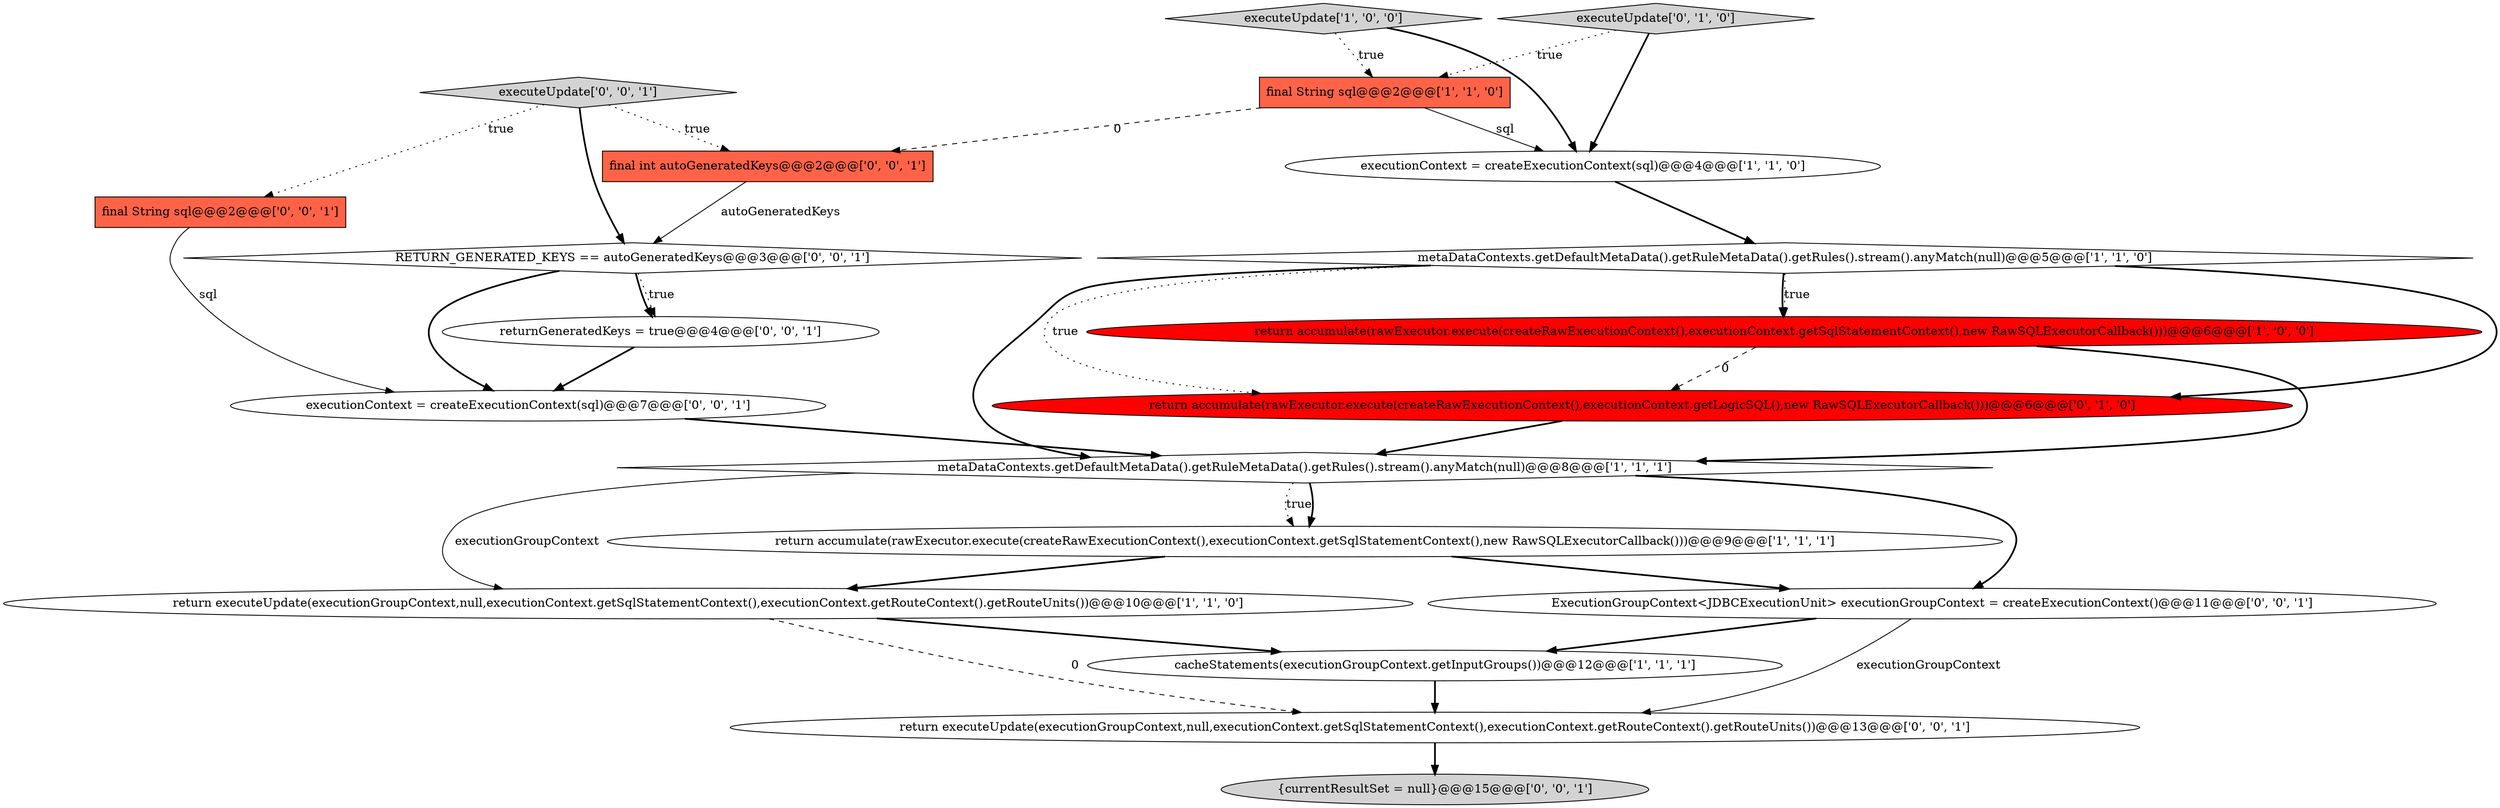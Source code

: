 digraph {
12 [style = filled, label = "final String sql@@@2@@@['0', '0', '1']", fillcolor = tomato, shape = box image = "AAA0AAABBB3BBB"];
2 [style = filled, label = "return accumulate(rawExecutor.execute(createRawExecutionContext(),executionContext.getSqlStatementContext(),new RawSQLExecutorCallback()))@@@9@@@['1', '1', '1']", fillcolor = white, shape = ellipse image = "AAA0AAABBB1BBB"];
6 [style = filled, label = "final String sql@@@2@@@['1', '1', '0']", fillcolor = tomato, shape = box image = "AAA0AAABBB1BBB"];
15 [style = filled, label = "{currentResultSet = null}@@@15@@@['0', '0', '1']", fillcolor = lightgray, shape = ellipse image = "AAA0AAABBB3BBB"];
18 [style = filled, label = "final int autoGeneratedKeys@@@2@@@['0', '0', '1']", fillcolor = tomato, shape = box image = "AAA0AAABBB3BBB"];
17 [style = filled, label = "executeUpdate['0', '0', '1']", fillcolor = lightgray, shape = diamond image = "AAA0AAABBB3BBB"];
3 [style = filled, label = "metaDataContexts.getDefaultMetaData().getRuleMetaData().getRules().stream().anyMatch(null)@@@8@@@['1', '1', '1']", fillcolor = white, shape = diamond image = "AAA0AAABBB1BBB"];
0 [style = filled, label = "return accumulate(rawExecutor.execute(createRawExecutionContext(),executionContext.getSqlStatementContext(),new RawSQLExecutorCallback()))@@@6@@@['1', '0', '0']", fillcolor = red, shape = ellipse image = "AAA1AAABBB1BBB"];
7 [style = filled, label = "metaDataContexts.getDefaultMetaData().getRuleMetaData().getRules().stream().anyMatch(null)@@@5@@@['1', '1', '0']", fillcolor = white, shape = diamond image = "AAA0AAABBB1BBB"];
8 [style = filled, label = "return executeUpdate(executionGroupContext,null,executionContext.getSqlStatementContext(),executionContext.getRouteContext().getRouteUnits())@@@10@@@['1', '1', '0']", fillcolor = white, shape = ellipse image = "AAA0AAABBB1BBB"];
10 [style = filled, label = "return accumulate(rawExecutor.execute(createRawExecutionContext(),executionContext.getLogicSQL(),new RawSQLExecutorCallback()))@@@6@@@['0', '1', '0']", fillcolor = red, shape = ellipse image = "AAA1AAABBB2BBB"];
5 [style = filled, label = "executeUpdate['1', '0', '0']", fillcolor = lightgray, shape = diamond image = "AAA0AAABBB1BBB"];
1 [style = filled, label = "executionContext = createExecutionContext(sql)@@@4@@@['1', '1', '0']", fillcolor = white, shape = ellipse image = "AAA0AAABBB1BBB"];
16 [style = filled, label = "RETURN_GENERATED_KEYS == autoGeneratedKeys@@@3@@@['0', '0', '1']", fillcolor = white, shape = diamond image = "AAA0AAABBB3BBB"];
19 [style = filled, label = "executionContext = createExecutionContext(sql)@@@7@@@['0', '0', '1']", fillcolor = white, shape = ellipse image = "AAA0AAABBB3BBB"];
11 [style = filled, label = "ExecutionGroupContext<JDBCExecutionUnit> executionGroupContext = createExecutionContext()@@@11@@@['0', '0', '1']", fillcolor = white, shape = ellipse image = "AAA0AAABBB3BBB"];
14 [style = filled, label = "return executeUpdate(executionGroupContext,null,executionContext.getSqlStatementContext(),executionContext.getRouteContext().getRouteUnits())@@@13@@@['0', '0', '1']", fillcolor = white, shape = ellipse image = "AAA0AAABBB3BBB"];
13 [style = filled, label = "returnGeneratedKeys = true@@@4@@@['0', '0', '1']", fillcolor = white, shape = ellipse image = "AAA0AAABBB3BBB"];
9 [style = filled, label = "executeUpdate['0', '1', '0']", fillcolor = lightgray, shape = diamond image = "AAA0AAABBB2BBB"];
4 [style = filled, label = "cacheStatements(executionGroupContext.getInputGroups())@@@12@@@['1', '1', '1']", fillcolor = white, shape = ellipse image = "AAA0AAABBB1BBB"];
0->3 [style = bold, label=""];
16->13 [style = bold, label=""];
4->14 [style = bold, label=""];
7->10 [style = dotted, label="true"];
18->16 [style = solid, label="autoGeneratedKeys"];
16->13 [style = dotted, label="true"];
17->18 [style = dotted, label="true"];
7->10 [style = bold, label=""];
3->2 [style = dotted, label="true"];
11->4 [style = bold, label=""];
11->14 [style = solid, label="executionGroupContext"];
3->11 [style = bold, label=""];
5->6 [style = dotted, label="true"];
10->3 [style = bold, label=""];
7->0 [style = bold, label=""];
8->14 [style = dashed, label="0"];
16->19 [style = bold, label=""];
7->0 [style = dotted, label="true"];
9->6 [style = dotted, label="true"];
12->19 [style = solid, label="sql"];
1->7 [style = bold, label=""];
3->8 [style = solid, label="executionGroupContext"];
7->3 [style = bold, label=""];
0->10 [style = dashed, label="0"];
6->18 [style = dashed, label="0"];
5->1 [style = bold, label=""];
13->19 [style = bold, label=""];
3->2 [style = bold, label=""];
17->12 [style = dotted, label="true"];
14->15 [style = bold, label=""];
8->4 [style = bold, label=""];
9->1 [style = bold, label=""];
19->3 [style = bold, label=""];
2->11 [style = bold, label=""];
17->16 [style = bold, label=""];
2->8 [style = bold, label=""];
6->1 [style = solid, label="sql"];
}
